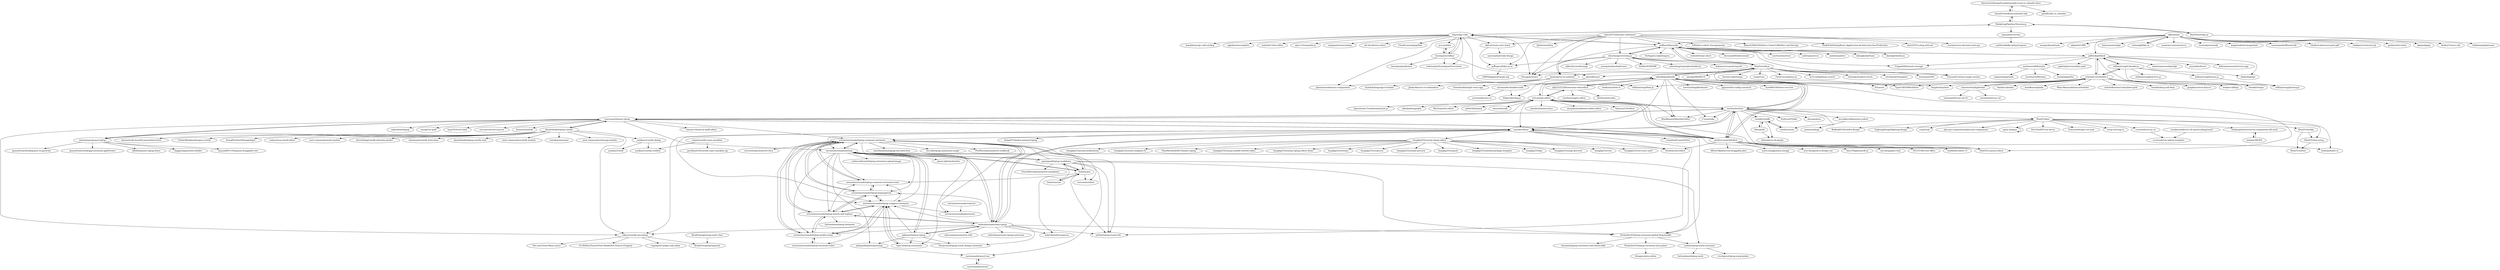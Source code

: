 digraph G {
"InteractionDesignFoundation/add-event-to-calendar-docs" -> "AnandChowdhary/calendar-link"
"InteractionDesignFoundation/add-event-to-calendar-docs" -> "jaredlt/add_to_calendar"
"xjh22222228/awesome-web-editor" -> "red-axe/am-editor"
"xjh22222228/awesome-web-editor" -> "editablejs/editable"
"xjh22222228/awesome-web-editor" -> "KieSun/web-infra" ["e"=1]
"xjh22222228/awesome-web-editor" -> "wowlusitong/re-editor" ["e"=1]
"AnandChowdhary/calendar-link" -> "InteractionDesignFoundation/add-event-to-calendar-docs"
"AnandChowdhary/calendar-link" -> "MarketingPipeline/Termino.js"
"iliyaZelenko/tiptap-vuetify" -> "iliyaZelenko/tiptap-vuetify-nuxt"
"iliyaZelenko/tiptap-vuetify" -> "donotebase/quasar-tiptap"
"iliyaZelenko/tiptap-vuetify" -> "yikoyu/vuetify-pro-tiptap"
"iliyaZelenko/tiptap-vuetify" -> "Leecason/element-tiptap"
"iliyaZelenko/tiptap-vuetify" -> "nuxt-community/vuetify-module" ["e"=1]
"iliyaZelenko/tiptap-vuetify" -> "vuetifyjs/awesome" ["e"=1]
"iliyaZelenko/tiptap-vuetify" -> "nuxt-community/sitemap-module" ["e"=1]
"iliyaZelenko/tiptap-vuetify" -> "yariksav/vuetify-dialog"
"iliyaZelenko/tiptap-vuetify" -> "koumoul-dev/vuetify-jsonschema-form" ["e"=1]
"iliyaZelenko/tiptap-vuetify" -> "ClickerMonkey/dayspan-vuetify" ["e"=1]
"iliyaZelenko/tiptap-vuetify" -> "SeregPie/VuetifyImageInput"
"iliyaZelenko/tiptap-vuetify" -> "unlayer/vue-email-editor" ["e"=1]
"iliyaZelenko/tiptap-vuetify" -> "nuxt-community/auth-module" ["e"=1]
"iliyaZelenko/tiptap-vuetify" -> "darrenfang/vuetify-datetime-picker"
"iliyaZelenko/tiptap-vuetify" -> "wotamann/vuetify-form-base" ["e"=1]
"yariksav/vuetify-dialog" -> "yariksav/vuedl"
"yariksav/vuetify-dialog" -> "yariksav/vuetify-confirm"
"eolant/vuetify-toast-snackbar" -> "jaredhan418/vuetify-toast-snackbar-ng"
"eolant/vuetify-toast-snackbar" -> "yariksav/vuetify-confirm"
"textbus/textbus" -> "red-axe/am-editor"
"textbus/textbus" -> "viewfly/viewfly"
"textbus/textbus" -> "textbus/xnote"
"textbus/textbus" -> "editablejs/editable"
"textbus/textbus" -> "Hufe921/canvas-editor" ["e"=1]
"textbus/textbus" -> "umodoc/editor"
"textbus/textbus" -> "aieditor-team/AiEditor"
"textbus/textbus" -> "WindRunnerMax/DocEditor" ["e"=1]
"textbus/textbus" -> "F-star/suika" ["e"=1]
"textbus/textbus" -> "leaferjs/leafer-ui" ["e"=1]
"textbus/textbus" -> "VisActor/VTable" ["e"=1]
"textbus/textbus" -> "we-miks/collaborative-editor"
"textbus/textbus" -> "alovajs/alova" ["e"=1]
"textbus/textbus" -> "Leecason/element-tiptap"
"textbus/textbus" -> "IDuxFE/idux"
"donotebase/quasar-tiptap" -> "quasarframework/app-extension-qpdfviewer" ["e"=1]
"donotebase/quasar-tiptap" -> "kfields/quasar-tiptap-demo"
"donotebase/quasar-tiptap" -> "baggachipz/q-form-builder" ["e"=1]
"donotebase/quasar-tiptap" -> "mayank091193/quasar-draggable-tree" ["e"=1]
"donotebase/quasar-tiptap" -> "quasarframework/quasar-ui-qactivity" ["e"=1]
"donotebase/quasar-tiptap" -> "Leecason/element-tiptap"
"Leecason/element-tiptap" -> "donotebase/quasar-tiptap"
"Leecason/element-tiptap" -> "yikoyu/vuetify-pro-tiptap"
"Leecason/element-tiptap" -> "sereneinserenade/tiptap-comment-extension"
"Leecason/element-tiptap" -> "ueberdosis/tiptap" ["e"=1]
"Leecason/element-tiptap" -> "umodoc/editor"
"Leecason/element-tiptap" -> "iliyaZelenko/tiptap-vuetify"
"Leecason/element-tiptap" -> "aieditor-team/AiEditor"
"Leecason/element-tiptap" -> "vueup/vue-quill" ["e"=1]
"Leecason/element-tiptap" -> "textbus/textbus"
"Leecason/element-tiptap" -> "hcg1023/vue3-dnd" ["e"=1]
"Leecason/element-tiptap" -> "sereneinserenade/notitap"
"Leecason/element-tiptap" -> "vue-macros/vue-macros" ["e"=1]
"Leecason/element-tiptap" -> "fantasticit/think" ["e"=1]
"Leecason/element-tiptap" -> "red-axe/am-editor"
"Leecason/element-tiptap" -> "surmon-china/vue-quill-editor" ["e"=1]
"we-miks/collaborative-editor" -> "primasio/daap"
"sosukesuzuki/vue-sfc-parser-playground" -> "x-extends/vxe-admin-template"
"aguingand/tiptap-markdown" -> "ProseMirror/prosemirror-markdown" ["e"=1]
"aguingand/tiptap-markdown" -> "syfxlin/tiptap-starter-kit"
"aguingand/tiptap-markdown" -> "NiclasDev63/tiptap-extension-global-drag-handle"
"aguingand/tiptap-markdown" -> "Doist/typist"
"aguingand/tiptap-markdown" -> "sereneinserenade/notitap"
"aguingand/tiptap-markdown" -> "naveennaidu/novel-vue"
"aguingand/tiptap-markdown" -> "aarkue/tiptap-math-extension"
"aguingand/tiptap-markdown" -> "sereneinserenade/tiptap-comment-extension"
"aguingand/tiptap-markdown" -> "ueberdosis/hocuspocus" ["e"=1]
"ueberdosis/awesome-tiptap" -> "sereneinserenade/tiptap-comment-extension"
"ueberdosis/awesome-tiptap" -> "sereneinserenade/tiptap-search-and-replace"
"ueberdosis/awesome-tiptap" -> "umodoc/editor"
"ueberdosis/awesome-tiptap" -> "sereneinserenade/tiptap-media-resize"
"ueberdosis/awesome-tiptap" -> "sereneinserenade/tiptap-snippets-extension"
"ueberdosis/awesome-tiptap" -> "sjdemartini/mui-tiptap"
"ueberdosis/awesome-tiptap" -> "sereneinserenade/tiptap-languagetool"
"ueberdosis/awesome-tiptap" -> "NiclasDev63/tiptap-extension-global-drag-handle"
"ueberdosis/awesome-tiptap" -> "syfxlin/tiptap-starter-kit"
"ueberdosis/awesome-tiptap" -> "sereneinserenade/notitap"
"ueberdosis/awesome-tiptap" -> "atlassian/prosemirror-utils" ["e"=1]
"ueberdosis/awesome-tiptap" -> "ueberdosis/hocuspocus" ["e"=1]
"ueberdosis/awesome-tiptap" -> "chenyuncai/tiptap-track-change-extension"
"ueberdosis/awesome-tiptap" -> "yikoyu/vuetify-pro-tiptap"
"ueberdosis/awesome-tiptap" -> "ueberdosis/create-tiptap-extension"
"IDuxFE/idux" -> "IDuxFE/weekly"
"IDuxFE/idux" -> "DevCloudFE/vue-devui" ["e"=1]
"IDuxFE/idux" -> "Tencent/tdesign-vue-next" ["e"=1]
"IDuxFE/idux" -> "vexip-ui/vexip-ui" ["e"=1]
"IDuxFE/idux" -> "x-extends/vxe-pc-ui"
"IDuxFE/idux" -> "IDuxFE/idux-setup"
"IDuxFE/idux" -> "WeBankFinTech/fes-design" ["e"=1]
"IDuxFE/idux" -> "FightingDesign/fighting-design" ["e"=1]
"IDuxFE/idux" -> "vuejs/repl" ["e"=1]
"IDuxFE/idux" -> "plus-pro-components/plus-pro-components" ["e"=1]
"IDuxFE/idux" -> "zouhangwithsweet/vue-components-lib-seed"
"IDuxFE/idux" -> "zgsm-ai/zgsm"
"red-axe/am-editor" -> "editablejs/editable"
"red-axe/am-editor" -> "textbus/textbus"
"red-axe/am-editor" -> "WindRunnerMax/DocEditor" ["e"=1]
"red-axe/am-editor" -> "xjh22222228/awesome-web-editor"
"red-axe/am-editor" -> "Hufe921/canvas-editor" ["e"=1]
"red-axe/am-editor" -> "zhaodeezhu/xioo-docs"
"red-axe/am-editor" -> "nicejade/markdown-online-editor" ["e"=1]
"red-axe/am-editor" -> "aieditor-team/AiEditor"
"red-axe/am-editor" -> "Vanessa219/vditor" ["e"=1]
"red-axe/am-editor" -> "Operational-Transformation/ot.js" ["e"=1]
"red-axe/am-editor" -> "alibaba/designable" ["e"=1]
"red-axe/am-editor" -> "WizTeam/wiz-editor" ["e"=1]
"red-axe/am-editor" -> "umodoc/editor"
"red-axe/am-editor" -> "pd4d10/hashmd" ["e"=1]
"red-axe/am-editor" -> "share/sharedb" ["e"=1]
"williamtroup/Calendar.js" -> "williamtroup/Journey.js"
"williamtroup/Calendar.js" -> "williamtroup/JsonTree.js"
"williamtroup/Calendar.js" -> "schedule-x/schedule-x"
"williamtroup/Calendar.js" -> "williamtroup/Syntax.js"
"williamtroup/Calendar.js" -> "pdfslick/pdfslick"
"williamtroup/Calendar.js" -> "dahlia/logtape" ["e"=1]
"akd-io/create-next-stack" -> "nauvalazhar/code-design" ["e"=1]
"akd-io/create-next-stack" -> "jofftiquez/faker-js-ui"
"zouhangwithsweet/vue-components-lib-seed" -> "jrainlau/MY-Kit"
"x-extends/vxe-pc-ui" -> "x-extends/vxe-admin-template"
"tbhuabi/di" -> "viewfly/viewfly"
"tbhuabi/di" -> "tbhuabi/vue-di-plugin"
"IDuxFE/weekly" -> "IDuxFE/idux-setup"
"IDuxFE/weekly" -> "IDuxFE/wetest"
"sereneinserenade/tiptap-comment-extension" -> "sereneinserenade/tiptap-comment-extension-react"
"sereneinserenade/tiptap-comment-extension" -> "sereneinserenade/tiptap-languagetool"
"sereneinserenade/tiptap-comment-extension" -> "sereneinserenade/tiptap-search-and-replace"
"sereneinserenade/tiptap-comment-extension" -> "sereneinserenade/tiptap-snippets-extension"
"sereneinserenade/tiptap-comment-extension" -> "ueberdosis/awesome-tiptap"
"sereneinserenade/tiptap-comment-extension" -> "sereneinserenade/tiptap-media-resize"
"sereneinserenade/tiptap-comment-extension" -> "sereneinserenade/notitap"
"sereneinserenade/tiptap-comment-extension" -> "sereneinserenade/placenoter"
"sereneinserenade/tiptap-comment-extension" -> "amirhhashemi/tiptap-text-direction"
"sereneinserenade/tiptap-comment-extension" -> "luccalb/tiptap-annotation-magic"
"sereneinserenade/tiptap-comment-extension" -> "PierBover/prosemirror-cookbook" ["e"=1]
"sereneinserenade/tiptap-comment-extension" -> "Doist/typist"
"sereneinserenade/tiptap-comment-extension" -> "curvenote/prosemirror-docx" ["e"=1]
"sereneinserenade/tiptap-comment-extension" -> "topo-io/tiptap-extensions"
"sereneinserenade/tiptap-comment-extension" -> "curvenote/editor" ["e"=1]
"sereneinserenade/tiptap-comment-extension-react" -> "sereneinserenade/tiptap-comment-extension"
"sereneinserenade/tiptap-comment-extension-react" -> "sereneinserenade/tiptap-languagetool"
"chinchang/screenlog.js" -> "BuilderIO/SSDiff"
"chinchang/screenlog.js" -> "chinchang/superplaceholder.js" ["e"=1]
"chinchang/screenlog.js" -> "HeyPuter/kv.js"
"chinchang/screenlog.js" -> "bahmutov/console-log-div"
"chinchang/screenlog.js" -> "puffinsoft/jscanify"
"chinchang/screenlog.js" -> "adleroliveira/dreamjs" ["e"=1]
"chinchang/screenlog.js" -> "hymhub/css-to-tailwind"
"chinchang/screenlog.js" -> "jofftiquez/faker-js-ui"
"chinchang/screenlog.js" -> "soorajshankar/logScreen" ["e"=1]
"jrainlau/MY-Kit" -> "zouhangwithsweet/vue-components-lib-seed"
"p-m-p/slider" -> "henripar/scrollbar"
"editablejs/editable" -> "red-axe/am-editor"
"editablejs/editable" -> "textbus/textbus"
"editablejs/editable" -> "Hufe921/canvas-editor" ["e"=1]
"editablejs/editable" -> "aieditor-team/AiEditor"
"editablejs/editable" -> "lewkamtao/lew-ui" ["e"=1]
"editablejs/editable" -> "toeverything/blocksuite" ["e"=1]
"editablejs/editable" -> "TypeCellOS/BlockNote" ["e"=1]
"editablejs/editable" -> "HeyPuter/kv.js"
"editablejs/editable" -> "f5/unovis" ["e"=1]
"editablejs/editable" -> "gajus/eslint-config-canonical" ["e"=1]
"editablejs/editable" -> "umodoc/editor"
"editablejs/editable" -> "xjh22222228/awesome-web-editor"
"editablejs/editable" -> "WindRunnerMax/DocEditor" ["e"=1]
"editablejs/editable" -> "F-star/suika" ["e"=1]
"editablejs/editable" -> "hawk86104/three-vue-tres" ["e"=1]
"tomosterlund/qalendar" -> "schedule-x/schedule-x"
"tomosterlund/qalendar" -> "antoniandre/vue-cal"
"tomosterlund/qalendar" -> "antoniandre/vue-cal-v4" ["e"=1]
"Doist/reactist" -> "Doist/typist"
"sereneinserenade/tiptap-search-and-replace" -> "sereneinserenade/tiptap-languagetool"
"sereneinserenade/tiptap-search-and-replace" -> "sereneinserenade/tiptap-snippets-extension"
"sereneinserenade/tiptap-search-and-replace" -> "sereneinserenade/tiptap-media-resize"
"sereneinserenade/tiptap-search-and-replace" -> "sereneinserenade/tiptap-comment-extension"
"sereneinserenade/tiptap-search-and-replace" -> "sereneinserenade/tiptap-comment-extension-react"
"sereneinserenade/tiptap-search-and-replace" -> "buttondown/tiptap-footnotes"
"sereneinserenade/tiptap-search-and-replace" -> "ueberdosis/awesome-tiptap"
"sereneinserenade/tiptap-extension-video" -> "sereneinserenade/tiptap-media-resize"
"sereneinserenade/tiptap-languagetool" -> "sereneinserenade/tiptap-snippets-extension"
"sereneinserenade/tiptap-languagetool" -> "sereneinserenade/tiptap-search-and-replace"
"sereneinserenade/tiptap-languagetool" -> "sereneinserenade/tiptap-comment-extension"
"sereneinserenade/tiptap-languagetool" -> "sereneinserenade/tiptap-comment-extension-react"
"sereneinserenade/vimirror" -> "sereneinserenade/placenoter"
"IDuxFE/idux-setup" -> "IDuxFE/wetest"
"MarketingPipeline/Termino.js" -> "HeyPuter/Oops.js"
"MarketingPipeline/Termino.js" -> "bitjson/qr-code"
"MarketingPipeline/Termino.js" -> "rajnandan1/termo"
"MarketingPipeline/Termino.js" -> "AnandChowdhary/calendar-link"
"yikoyu/vuetify-pro-tiptap" -> "BrodyYoung/springcloud"
"yikoyu/vuetify-pro-tiptap" -> "Yeti-xxx/Cloud-Music-move" ["e"=1]
"yikoyu/vuetify-pro-tiptap" -> "CLCK0622/TensorFlow-MobileNet-Starter-Program" ["e"=1]
"yikoyu/vuetify-pro-tiptap" -> "supanpanCn/npm-only-allow" ["e"=1]
"sereneinserenade/notitap" -> "sereneinserenade/tiptap-languagetool"
"sereneinserenade/notitap" -> "sereneinserenade/tiptap-comment-extension"
"sereneinserenade/notitap" -> "sereneinserenade/tiptap-media-resize"
"sereneinserenade/notitap" -> "sereneinserenade/tiptap-snippets-extension"
"sereneinserenade/notitap" -> "sereneinserenade/tiptap-comment-extension-react"
"sereneinserenade/notitap" -> "Doist/typist"
"sereneinserenade/notitap" -> "NiclasDev63/tiptap-extension-global-drag-handle"
"sereneinserenade/notitap" -> "pierre-lgb/slashwriter"
"sereneinserenade/notitap" -> "sjdemartini/mui-tiptap"
"sereneinserenade/notitap" -> "ueberdosis/awesome-tiptap"
"sereneinserenade/notitap" -> "syfxlin/tiptap-starter-kit"
"sereneinserenade/notitap" -> "johnpuddephatt/gutentap"
"sereneinserenade/notitap" -> "sereneinserenade/tiptap-search-and-replace"
"sereneinserenade/notitap" -> "aguingand/tiptap-markdown"
"sereneinserenade/notitap" -> "carlosvaldesweb/tiptap-extension-upload-image"
"sereneinserenade/tiptap-snippets-extension" -> "sereneinserenade/tiptap-media-resize"
"sereneinserenade/tiptap-snippets-extension" -> "sereneinserenade/tiptap-languagetool"
"sereneinserenade/tiptap-snippets-extension" -> "sereneinserenade/tiptap-search-and-replace"
"sereneinserenade/tiptap-snippets-extension" -> "sereneinserenade/placenoter"
"sereneinserenade/tiptap-snippets-extension" -> "topo-io/tiptap-extensions"
"sereneinserenade/tiptap-snippets-extension" -> "sereneinserenade/tiptap-extension-video"
"sereneinserenade/tiptap-snippets-extension" -> "sereneinserenade/tiptap-comment-extension-react"
"topo-io/tiptap-extensions" -> "sereneinserenade/tiptap-snippets-extension"
"Doist/typist" -> "Doist/reactist"
"Doist/typist" -> "sereneinserenade/notitap"
"Doist/typist" -> "sereneinserenade/tiptap-comment-extension"
"Doist/typist" -> "curvenote/editor" ["e"=1]
"Doist/typist" -> "aguingand/tiptap-markdown"
"Doist/typist" -> "syfxlin/tiptap-starter-kit"
"Doist/typist" -> "sereneinserenade/tiptap-comment-extension-react"
"sereneinserenade/tiptap-media-resize" -> "sereneinserenade/tiptap-snippets-extension"
"sereneinserenade/tiptap-media-resize" -> "sereneinserenade/tiptap-search-and-replace"
"sereneinserenade/tiptap-media-resize" -> "sereneinserenade/tiptap-extension-video"
"sereneinserenade/tiptap-media-resize" -> "sereneinserenade/tiptap-comment-extension"
"johnpuddephatt/gutentap" -> "naveennaidu/novel-vue"
"sjdemartini/mui-tiptap" -> "ueberdosis/awesome-tiptap"
"sjdemartini/mui-tiptap" -> "sereneinserenade/notitap"
"sjdemartini/mui-tiptap" -> "johnpuddephatt/gutentap"
"sjdemartini/mui-tiptap" -> "sereneinserenade/tiptap-snippets-extension"
"sjdemartini/mui-tiptap" -> "chenyuncai/tiptap-track-change-extension"
"sjdemartini/mui-tiptap" -> "topo-io/tiptap-extensions"
"henripar/scrollbar" -> "p-m-p/slider"
"henripar/scrollbar" -> "henripar/gradientos"
"henripar/scrollbar" -> "pheralb/toast"
"henripar/scrollbar" -> "rodenacker/FormSpamPrevention"
"henripar/scrollbar" -> "bitjson/qr-code"
"pdfslick/pdfslick" -> "dahlia/logtape" ["e"=1]
"pdfslick/pdfslick" -> "schedule-x/schedule-x"
"pdfslick/pdfslick" -> "daltonmenezes/electron-app" ["e"=1]
"pdfslick/pdfslick" -> "FrigadeHQ/remote-storage" ["e"=1]
"pdfslick/pdfslick" -> "puffinsoft/jscanify"
"pdfslick/pdfslick" -> "williamtroup/Calendar.js"
"pdfslick/pdfslick" -> "formkit/tempo" ["e"=1]
"pdfslick/pdfslick" -> "gabrielpetersson/fast-grid" ["e"=1]
"pdfslick/pdfslick" -> "martiserra99/formity"
"pdfslick/pdfslick" -> "sebastianwessel/quickjs" ["e"=1]
"pdfslick/pdfslick" -> "anaralabs/lector" ["e"=1]
"puffinsoft/jscanify" -> "Hexagon/croner" ["e"=1]
"puffinsoft/jscanify" -> "pdfslick/pdfslick"
"puffinsoft/jscanify" -> "FrigadeHQ/remote-storage" ["e"=1]
"puffinsoft/jscanify" -> "HeyPuter/kv.js"
"puffinsoft/jscanify" -> "bitjson/qr-code"
"puffinsoft/jscanify" -> "chinchang/screenlog.js"
"puffinsoft/jscanify" -> "usertour/usertour" ["e"=1]
"puffinsoft/jscanify" -> "xzitlou/jsontr.ee" ["e"=1]
"puffinsoft/jscanify" -> "mnfst/manifest" ["e"=1]
"puffinsoft/jscanify" -> "zhengkyl/qrframe" ["e"=1]
"puffinsoft/jscanify" -> "danielpetho/fancy" ["e"=1]
"puffinsoft/jscanify" -> "Etesam913/react-magic-motion" ["e"=1]
"puffinsoft/jscanify" -> "Pythagora-io/pythagora" ["e"=1]
"puffinsoft/jscanify" -> "ruilisi/fortune-sheet" ["e"=1]
"puffinsoft/jscanify" -> "DocumindHQ/documind" ["e"=1]
"schedule-x/schedule-x" -> "tomosterlund/qalendar"
"schedule-x/schedule-x" -> "pdfslick/pdfslick"
"schedule-x/schedule-x" -> "formkit/tempo" ["e"=1]
"schedule-x/schedule-x" -> "williamtroup/Calendar.js"
"schedule-x/schedule-x" -> "vkurko/calendar" ["e"=1]
"schedule-x/schedule-x" -> "tinyplex/tinybase" ["e"=1]
"schedule-x/schedule-x" -> "karolkozer/planby" ["e"=1]
"schedule-x/schedule-x" -> "williamtroup/Heat.js" ["e"=1]
"schedule-x/schedule-x" -> "Mina-Massoud/mina-scheduler" ["e"=1]
"schedule-x/schedule-x" -> "nick-keller/react-datasheet-grid" ["e"=1]
"schedule-x/schedule-x" -> "f5/unovis" ["e"=1]
"schedule-x/schedule-x" -> "formkit/drag-and-drop" ["e"=1]
"schedule-x/schedule-x" -> "graphieros/vue-data-ui" ["e"=1]
"schedule-x/schedule-x" -> "TypeCellOS/BlockNote" ["e"=1]
"schedule-x/schedule-x" -> "webpro-nl/knip" ["e"=1]
"hymhub/css-to-tailwind" -> "DoneDeal0/alright-react-app"
"hymhub/css-to-tailwind" -> "hymhub/language-translate"
"hymhub/css-to-tailwind" -> "phantomstudios/css-components"
"hymhub/css-to-tailwind" -> "Jackardios/css-to-tailwindcss"
"alan2207/awesome-codebases" -> "hymhub/css-to-tailwind"
"alan2207/awesome-codebases" -> "100xdevs-cohort-3/assignments" ["e"=1]
"alan2207/awesome-codebases" -> "Bharat2044/100xDevs-Cohort3-WebDev-and-Devops" ["e"=1]
"alan2207/awesome-codebases" -> "chinchang/screenlog.js"
"alan2207/awesome-codebases" -> "PacktPublishing/React-Application-Architecture-for-Production" ["e"=1]
"alan2207/awesome-codebases" -> "akd-io/create-next-stack"
"alan2207/awesome-codebases" -> "phantomstudios/css-components"
"alan2207/awesome-codebases" -> "puffinsoft/jscanify"
"alan2207/awesome-codebases" -> "jofftiquez/faker-js-ui"
"alan2207/awesome-codebases" -> "alan2207/e-shop-with-mf"
"alan2207/awesome-codebases" -> "reactpractice-dev/unit-tests-jsx"
"alan2207/awesome-codebases" -> "Hexagon/croner" ["e"=1]
"alan2207/awesome-codebases" -> "tjholm/multiboy"
"HeyPuter/kv.js" -> "Hexagon/croner" ["e"=1]
"HeyPuter/kv.js" -> "betwixt-labs/tempo" ["e"=1]
"HeyPuter/kv.js" -> "vinejs/vine" ["e"=1]
"HeyPuter/kv.js" -> "ChrisCavs/aimless.js" ["e"=1]
"HeyPuter/kv.js" -> "hymhub/css-to-tailwind"
"HeyPuter/kv.js" -> "chinchang/screenlog.js"
"HeyPuter/kv.js" -> "m31coding/fuzzy-search" ["e"=1]
"HeyPuter/kv.js" -> "editablejs/editable"
"HeyPuter/kv.js" -> "ehmicky/modern-errors" ["e"=1]
"HeyPuter/kv.js" -> "puffinsoft/jscanify"
"HeyPuter/kv.js" -> "retrohacker/template"
"HeyPuter/kv.js" -> "leeoniya/uDSV"
"HeyPuter/kv.js" -> "tinyplex/tinybase" ["e"=1]
"HeyPuter/kv.js" -> "amyday996/BLUE"
"HeyPuter/kv.js" -> "Etesam913/react-magic-motion" ["e"=1]
"naveennaidu/novel-vue" -> "naveennaidu/novuel"
"bitjson/qr-code" -> "MarketingPipeline/Termino.js"
"bitjson/qr-code" -> "p-m-p/slider"
"bitjson/qr-code" -> "kozakdenys/qr-code-styling" ["e"=1]
"bitjson/qr-code" -> "puffinsoft/jscanify"
"bitjson/qr-code" -> "algolia/autocomplete" ["e"=1]
"bitjson/qr-code" -> "henripar/scrollbar"
"bitjson/qr-code" -> "malerba118/scrollex" ["e"=1]
"bitjson/qr-code" -> "sjmc11/tourguide-js" ["e"=1]
"bitjson/qr-code" -> "magicpatterns/catalog" ["e"=1]
"bitjson/qr-code" -> "rodenacker/FormSpamPrevention"
"bitjson/qr-code" -> "siit-dev/better-select"
"bitjson/qr-code" -> "williamtroup/Heat.js" ["e"=1]
"bitjson/qr-code" -> "akd-io/create-next-stack"
"bitjson/qr-code" -> "Hexagon/croner" ["e"=1]
"bitjson/qr-code" -> "CloudCannon/pagefind" ["e"=1]
"naveennaidu/novuel" -> "naveennaidu/novel-vue"
"jofftiquez/faker-js-ui" -> "OSSPhilippines/ossph.org" ["e"=1]
"chenyuncai/tiptap-track-change-extension" -> "sereneinserenade/tiptap-snippets-extension"
"aarkue/tiptap-math-extension" -> "vtechguys/tiptap-emoji-picker"
"aarkue/tiptap-math-extension" -> "buttondown/tiptap-math"
"BrodyYoung/young-netty-chat" -> "BrodyYoung/springcloud"
"textbus/xnote" -> "viewfly/viewfly"
"viewfly/viewfly" -> "tbhuabi/di"
"viewfly/viewfly" -> "textbus/xnote"
"viewfly/viewfly" -> "tbhuabi/vue-di-plugin"
"umodoc/editor" -> "Cassielxd/CassieEditor" ["e"=1]
"umodoc/editor" -> "ueberdosis/awesome-tiptap"
"umodoc/editor" -> "Seedsa/echo-editor" ["e"=1]
"umodoc/editor" -> "hunghg255/reactjs-tiptap-editor"
"umodoc/editor" -> "Hufe921/canvas-editor" ["e"=1]
"umodoc/editor" -> "aieditor-team/AiEditor"
"umodoc/editor" -> "sereneinserenade/tiptap-comment-extension"
"umodoc/editor" -> "yikoyu/vuetify-pro-tiptap"
"umodoc/editor" -> "textbus/textbus"
"umodoc/editor" -> "NiclasDev63/tiptap-extension-global-drag-handle"
"umodoc/editor" -> "Aslam97/shadcn-minimal-tiptap" ["e"=1]
"umodoc/editor" -> "Leecason/element-tiptap"
"umodoc/editor" -> "sereneinserenade/tiptap-snippets-extension"
"umodoc/editor" -> "syfxlin/tiptap-starter-kit"
"umodoc/editor" -> "sereneinserenade/notitap"
"richardgill/llm-ui" -> "nlkitai/nlux"
"pheralb/toast" -> "xavimondev/hubdev.tools"
"pheralb/toast" -> "felipetodev/log.js"
"aieditor-team/AiEditor" -> "umodoc/editor"
"aieditor-team/AiEditor" -> "Hufe921/canvas-editor" ["e"=1]
"aieditor-team/AiEditor" -> "editablejs/editable"
"aieditor-team/AiEditor" -> "ant-design/pro-chat" ["e"=1]
"aieditor-team/AiEditor" -> "textbus/textbus"
"aieditor-team/AiEditor" -> "leaferjs/leafer-ui" ["e"=1]
"aieditor-team/AiEditor" -> "red-axe/am-editor"
"aieditor-team/AiEditor" -> "Leecason/element-tiptap"
"aieditor-team/AiEditor" -> "501351981/vue-office" ["e"=1]
"aieditor-team/AiEditor" -> "imzbf/md-editor-v3" ["e"=1]
"aieditor-team/AiEditor" -> "Alfred-Skyblue/vue-draggable-plus" ["e"=1]
"aieditor-team/AiEditor" -> "nutui-uniapp/nutui-uniapp" ["e"=1]
"aieditor-team/AiEditor" -> "arco-design/arco-design-vue" ["e"=1]
"aieditor-team/AiEditor" -> "Seedsa/echo-editor" ["e"=1]
"aieditor-team/AiEditor" -> "Auto-Plugin/autofit.js" ["e"=1]
"nlkitai/nlux" -> "richardgill/llm-ui"
"nlkitai/nlux" -> "assistant-ui/assistant-ui" ["e"=1]
"nlkitai/nlux" -> "ssoready/ssoready" ["e"=1]
"nlkitai/nlux" -> "pdfslick/pdfslick"
"nlkitai/nlux" -> "magnitudedev/magnitude" ["e"=1]
"nlkitai/nlux" -> "sauravpanda/BrowserAI" ["e"=1]
"nlkitai/nlux" -> "OnedocLabs/react-print-pdf" ["e"=1]
"nlkitai/nlux" -> "cfahlgren1/natural-sql" ["e"=1]
"nlkitai/nlux" -> "guidone/lets-form" ["e"=1]
"nlkitai/nlux" -> "dgmjs/dgmjs" ["e"=1]
"nlkitai/nlux" -> "puffinsoft/jscanify"
"nlkitai/nlux" -> "desko27/react-call" ["e"=1]
"nlkitai/nlux" -> "seatgeek/mailroom" ["e"=1]
"nlkitai/nlux" -> "abgulati/LARS" ["e"=1]
"nlkitai/nlux" -> "katanemo/archgw" ["e"=1]
"williamtroup/Syntax.js" -> "williamtroup/Journey.js"
"NiclasDev63/tiptap-extension-global-drag-handle" -> "NiclasDev63/tiptap-extension-auto-joiner"
"NiclasDev63/tiptap-extension-global-drag-handle" -> "aarkue/tiptap-math-extension"
"NiclasDev63/tiptap-extension-global-drag-handle" -> "timomeh/tiptap-extension-code-block-shiki"
"NiclasDev63/tiptap-extension-auto-joiner" -> "litingyes/note-editor"
"hunghg255/reactjs-tiptap-editor" -> "hunghg255/reactjs-tiptap-editor-demo"
"hunghg255/reactjs-tiptap-editor" -> "Seedsa/echo-editor" ["e"=1]
"hunghg255/reactjs-tiptap-editor" -> "hunghg255/resume"
"hunghg255/reactjs-tiptap-editor" -> "hunghg255/csvgtocss"
"hunghg255/reactjs-tiptap-editor" -> "hunghg255/iconify-preview"
"hunghg255/reactjs-tiptap-editor" -> "hunghg255/rspack"
"hunghg255/reactjs-tiptap-editor" -> "hunghg255/unbuild-package-template"
"hunghg255/reactjs-tiptap-editor" -> "hunghg255/hqr"
"hunghg255/reactjs-tiptap-editor" -> "hunghg255/surge-preview"
"hunghg255/reactjs-tiptap-editor" -> "hunghg255/ctun"
"hunghg255/reactjs-tiptap-editor" -> "hunghg255/vite-react-antd"
"hunghg255/reactjs-tiptap-editor" -> "hunghg255/action-notifications"
"hunghg255/reactjs-tiptap-editor" -> "hunghg255/create-template-fe"
"hunghg255/reactjs-tiptap-editor" -> "NiazMorshed2007/shadcn-tiptap" ["e"=1]
"hunghg255/reactjs-tiptap-editor" -> "hunghg255/reactjs-handle-refresh-token"
"martiserra99/formity" -> "martiserra99/expry"
"martiserra99/formity" -> "borabaloglu/9ui"
"martiserra99/formity" -> "pheralb/toast"
"martiserra99/formity" -> "raphaelsalaja/toldo" ["e"=1]
"rajnandan1/termo" -> "cashfree/kafka-delayed-queue"
"HeyPuter/Oops.js" -> "robbalian/pinkarrows"
"HeyPuter/Oops.js" -> "MarketingPipeline/Termino.js"
"xavimondev/hubdev.tools" -> "felipetodev/log.js"
"xavimondev/hubdev.tools" -> "xavimondev/seo-ai"
"zgsm-ai/zgsm" -> "zgsm-ai/zgsm"
"InteractionDesignFoundation/add-event-to-calendar-docs" ["l"="-11.454,-4.225"]
"AnandChowdhary/calendar-link" ["l"="-11.489,-4.249"]
"jaredlt/add_to_calendar" ["l"="-11.421,-4.208"]
"xjh22222228/awesome-web-editor" ["l"="-11.936,-4.056"]
"red-axe/am-editor" ["l"="-11.947,-4.008"]
"editablejs/editable" ["l"="-11.907,-4.031"]
"KieSun/web-infra" ["l"="-3.741,-31.938"]
"wowlusitong/re-editor" ["l"="-6.791,-28.108"]
"MarketingPipeline/Termino.js" ["l"="-11.527,-4.284"]
"iliyaZelenko/tiptap-vuetify" ["l"="-12.043,-3.996"]
"iliyaZelenko/tiptap-vuetify-nuxt" ["l"="-12.065,-4.02"]
"donotebase/quasar-tiptap" ["l"="-12.017,-3.977"]
"yikoyu/vuetify-pro-tiptap" ["l"="-12.004,-3.912"]
"Leecason/element-tiptap" ["l"="-11.975,-3.945"]
"nuxt-community/vuetify-module" ["l"="-9.619,-30.844"]
"vuetifyjs/awesome" ["l"="-7.773,-30.242"]
"nuxt-community/sitemap-module" ["l"="-9.573,-30.839"]
"yariksav/vuetify-dialog" ["l"="-12.107,-4.058"]
"koumoul-dev/vuetify-jsonschema-form" ["l"="-3.214,7.942"]
"ClickerMonkey/dayspan-vuetify" ["l"="-6.496,-32.633"]
"SeregPie/VuetifyImageInput" ["l"="-12.09,-4.01"]
"unlayer/vue-email-editor" ["l"="15.633,-9.442"]
"nuxt-community/auth-module" ["l"="-9.647,-30.811"]
"darrenfang/vuetify-datetime-picker" ["l"="-12.056,-4.047"]
"wotamann/vuetify-form-base" ["l"="-3.239,7.923"]
"yariksav/vuedl" ["l"="-12.116,-4.085"]
"yariksav/vuetify-confirm" ["l"="-12.151,-4.093"]
"eolant/vuetify-toast-snackbar" ["l"="-12.182,-4.117"]
"jaredhan418/vuetify-toast-snackbar-ng" ["l"="-12.202,-4.133"]
"textbus/textbus" ["l"="-11.981,-3.979"]
"viewfly/viewfly" ["l"="-12.045,-3.956"]
"textbus/xnote" ["l"="-12.024,-3.957"]
"Hufe921/canvas-editor" ["l"="-3.492,-33.127"]
"umodoc/editor" ["l"="-11.951,-3.915"]
"aieditor-team/AiEditor" ["l"="-11.936,-3.973"]
"WindRunnerMax/DocEditor" ["l"="-6.937,-34.661"]
"F-star/suika" ["l"="-3.361,-36.364"]
"leaferjs/leafer-ui" ["l"="-3.308,-36.357"]
"VisActor/VTable" ["l"="-3.647,-32.893"]
"we-miks/collaborative-editor" ["l"="-12.029,-3.936"]
"alovajs/alova" ["l"="-3.165,-35.646"]
"IDuxFE/idux" ["l"="-12.131,-3.962"]
"quasarframework/app-extension-qpdfviewer" ["l"="-8.003,-30.102"]
"kfields/quasar-tiptap-demo" ["l"="-12.051,-3.973"]
"baggachipz/q-form-builder" ["l"="-8.113,-30.065"]
"mayank091193/quasar-draggable-tree" ["l"="-8.18,-30.032"]
"quasarframework/quasar-ui-qactivity" ["l"="-8.051,-30.07"]
"sereneinserenade/tiptap-comment-extension" ["l"="-11.927,-3.87"]
"ueberdosis/tiptap" ["l"="-3.508,-29.709"]
"vueup/vue-quill" ["l"="-7.692,-30.249"]
"hcg1023/vue3-dnd" ["l"="-54.935,-13.792"]
"sereneinserenade/notitap" ["l"="-11.909,-3.857"]
"vue-macros/vue-macros" ["l"="-7.526,-30.354"]
"fantasticit/think" ["l"="2.842,-9.281"]
"surmon-china/vue-quill-editor" ["l"="-3.698,-33.207"]
"primasio/daap" ["l"="-12.051,-3.919"]
"sosukesuzuki/vue-sfc-parser-playground" ["l"="-12.229,-4.004"]
"x-extends/vxe-admin-template" ["l"="-12.208,-3.996"]
"aguingand/tiptap-markdown" ["l"="-11.873,-3.841"]
"ProseMirror/prosemirror-markdown" ["l"="-6.831,-28.431"]
"syfxlin/tiptap-starter-kit" ["l"="-11.905,-3.882"]
"NiclasDev63/tiptap-extension-global-drag-handle" ["l"="-11.899,-3.826"]
"Doist/typist" ["l"="-11.876,-3.871"]
"naveennaidu/novel-vue" ["l"="-11.828,-3.806"]
"aarkue/tiptap-math-extension" ["l"="-11.862,-3.791"]
"ueberdosis/hocuspocus" ["l"="-6.591,-28.34"]
"ueberdosis/awesome-tiptap" ["l"="-11.949,-3.864"]
"sereneinserenade/tiptap-search-and-replace" ["l"="-11.939,-3.833"]
"sereneinserenade/tiptap-media-resize" ["l"="-11.96,-3.844"]
"sereneinserenade/tiptap-snippets-extension" ["l"="-11.946,-3.843"]
"sjdemartini/mui-tiptap" ["l"="-11.922,-3.817"]
"sereneinserenade/tiptap-languagetool" ["l"="-11.929,-3.849"]
"atlassian/prosemirror-utils" ["l"="-6.832,-28.385"]
"chenyuncai/tiptap-track-change-extension" ["l"="-11.961,-3.809"]
"ueberdosis/create-tiptap-extension" ["l"="-11.983,-3.87"]
"IDuxFE/weekly" ["l"="-12.157,-3.945"]
"DevCloudFE/vue-devui" ["l"="9.33,-21.011"]
"Tencent/tdesign-vue-next" ["l"="-3.639,-32.664"]
"vexip-ui/vexip-ui" ["l"="-54.444,-12.742"]
"x-extends/vxe-pc-ui" ["l"="-12.181,-3.984"]
"IDuxFE/idux-setup" ["l"="-12.143,-3.938"]
"WeBankFinTech/fes-design" ["l"="-3.069,-35.563"]
"FightingDesign/fighting-design" ["l"="-3.212,-35.476"]
"vuejs/repl" ["l"="-7.426,-30.371"]
"plus-pro-components/plus-pro-components" ["l"="-3.215,-35.644"]
"zouhangwithsweet/vue-components-lib-seed" ["l"="-12.195,-3.939"]
"zgsm-ai/zgsm" ["l"="-12.15,-3.983"]
"zhaodeezhu/xioo-docs" ["l"="-11.98,-4.049"]
"nicejade/markdown-online-editor" ["l"="-3.406,-32.813"]
"Vanessa219/vditor" ["l"="-3.481,-32.841"]
"Operational-Transformation/ot.js" ["l"="-2.888,-29.49"]
"alibaba/designable" ["l"="-3.851,-32.785"]
"WizTeam/wiz-editor" ["l"="2.762,10.644"]
"pd4d10/hashmd" ["l"="-3.597,-32.835"]
"share/sharedb" ["l"="-3.108,-29.479"]
"williamtroup/Calendar.js" ["l"="-11.794,-4.421"]
"williamtroup/Journey.js" ["l"="-11.832,-4.434"]
"williamtroup/JsonTree.js" ["l"="-11.825,-4.468"]
"schedule-x/schedule-x" ["l"="-11.761,-4.444"]
"williamtroup/Syntax.js" ["l"="-11.837,-4.411"]
"pdfslick/pdfslick" ["l"="-11.749,-4.38"]
"dahlia/logtape" ["l"="-55.733,6.512"]
"akd-io/create-next-stack" ["l"="-11.651,-4.233"]
"nauvalazhar/code-design" ["l"="-12.319,-29.5"]
"jofftiquez/faker-js-ui" ["l"="-11.695,-4.201"]
"jrainlau/MY-Kit" ["l"="-12.225,-3.929"]
"tbhuabi/di" ["l"="-12.069,-3.952"]
"tbhuabi/vue-di-plugin" ["l"="-12.066,-3.938"]
"IDuxFE/wetest" ["l"="-12.158,-3.925"]
"sereneinserenade/tiptap-comment-extension-react" ["l"="-11.913,-3.843"]
"sereneinserenade/placenoter" ["l"="-11.98,-3.847"]
"amirhhashemi/tiptap-text-direction" ["l"="-11.892,-3.907"]
"luccalb/tiptap-annotation-magic" ["l"="-11.916,-3.902"]
"PierBover/prosemirror-cookbook" ["l"="-6.855,-28.366"]
"curvenote/prosemirror-docx" ["l"="-6.917,-28.359"]
"topo-io/tiptap-extensions" ["l"="-11.944,-3.816"]
"curvenote/editor" ["l"="-6.878,-28.366"]
"chinchang/screenlog.js" ["l"="-11.749,-4.202"]
"BuilderIO/SSDiff" ["l"="-11.717,-4.162"]
"chinchang/superplaceholder.js" ["l"="22.702,-27.31"]
"HeyPuter/kv.js" ["l"="-11.805,-4.164"]
"bahmutov/console-log-div" ["l"="-11.747,-4.162"]
"puffinsoft/jscanify" ["l"="-11.73,-4.271"]
"adleroliveira/dreamjs" ["l"="22.754,-26.9"]
"hymhub/css-to-tailwind" ["l"="-11.785,-4.223"]
"soorajshankar/logScreen" ["l"="3.972,12.94"]
"p-m-p/slider" ["l"="-11.58,-4.324"]
"henripar/scrollbar" ["l"="-11.601,-4.348"]
"lewkamtao/lew-ui" ["l"="2.807,-9.488"]
"toeverything/blocksuite" ["l"="-3.392,-29.852"]
"TypeCellOS/BlockNote" ["l"="-3.461,-29.857"]
"f5/unovis" ["l"="-12.843,-4.204"]
"gajus/eslint-config-canonical" ["l"="-12.647,-4.176"]
"hawk86104/three-vue-tres" ["l"="2.86,-9.501"]
"tomosterlund/qalendar" ["l"="-11.761,-4.49"]
"antoniandre/vue-cal" ["l"="-11.764,-4.531"]
"antoniandre/vue-cal-v4" ["l"="-6.564,-32.583"]
"Doist/reactist" ["l"="-11.835,-3.885"]
"buttondown/tiptap-footnotes" ["l"="-11.946,-3.779"]
"sereneinserenade/tiptap-extension-video" ["l"="-11.978,-3.826"]
"sereneinserenade/vimirror" ["l"="-12.009,-3.829"]
"HeyPuter/Oops.js" ["l"="-11.499,-4.319"]
"bitjson/qr-code" ["l"="-11.617,-4.291"]
"rajnandan1/termo" ["l"="-11.468,-4.291"]
"BrodyYoung/springcloud" ["l"="-12.049,-3.888"]
"Yeti-xxx/Cloud-Music-move" ["l"="-54.43,-12.416"]
"CLCK0622/TensorFlow-MobileNet-Starter-Program" ["l"="-54.379,-12.355"]
"supanpanCn/npm-only-allow" ["l"="-54.342,-12.388"]
"pierre-lgb/slashwriter" ["l"="-11.845,-3.849"]
"johnpuddephatt/gutentap" ["l"="-11.869,-3.812"]
"carlosvaldesweb/tiptap-extension-upload-image" ["l"="-11.893,-3.805"]
"henripar/gradientos" ["l"="-11.574,-4.372"]
"pheralb/toast" ["l"="-11.62,-4.411"]
"rodenacker/FormSpamPrevention" ["l"="-11.621,-4.325"]
"daltonmenezes/electron-app" ["l"="4.008,-20.626"]
"FrigadeHQ/remote-storage" ["l"="-3.475,-30.118"]
"formkit/tempo" ["l"="-3.912,-29.955"]
"gabrielpetersson/fast-grid" ["l"="-3.63,-30.124"]
"martiserra99/formity" ["l"="-11.676,-4.425"]
"sebastianwessel/quickjs" ["l"="-22.208,-42.292"]
"anaralabs/lector" ["l"="-2.954,-31.162"]
"Hexagon/croner" ["l"="-12.841,-4.161"]
"usertour/usertour" ["l"="16.419,-10.238"]
"xzitlou/jsontr.ee" ["l"="46.486,-0.858"]
"mnfst/manifest" ["l"="16.324,-10.281"]
"zhengkyl/qrframe" ["l"="16.42,-10.377"]
"danielpetho/fancy" ["l"="-3.64,-30.199"]
"Etesam913/react-magic-motion" ["l"="-3.508,-30.067"]
"Pythagora-io/pythagora" ["l"="40.783,0.425"]
"ruilisi/fortune-sheet" ["l"="-3.258,-29.692"]
"DocumindHQ/documind" ["l"="16.466,-10.38"]
"vkurko/calendar" ["l"="5.342,-31.76"]
"tinyplex/tinybase" ["l"="-6.399,-28.351"]
"karolkozer/planby" ["l"="-12.711,-4.125"]
"williamtroup/Heat.js" ["l"="46.64,-0.918"]
"Mina-Massoud/mina-scheduler" ["l"="-3.199,-31.234"]
"nick-keller/react-datasheet-grid" ["l"="-3.377,-29.794"]
"formkit/drag-and-drop" ["l"="-7.702,-30.453"]
"graphieros/vue-data-ui" ["l"="-7.682,-30.404"]
"webpro-nl/knip" ["l"="-4.158,-29.932"]
"DoneDeal0/alright-react-app" ["l"="-11.829,-4.249"]
"hymhub/language-translate" ["l"="-11.821,-4.22"]
"phantomstudios/css-components" ["l"="-11.754,-4.237"]
"Jackardios/css-to-tailwindcss" ["l"="-11.801,-4.26"]
"alan2207/awesome-codebases" ["l"="-11.712,-4.229"]
"100xdevs-cohort-3/assignments" ["l"="30.329,-25.164"]
"Bharat2044/100xDevs-Cohort3-WebDev-and-Devops" ["l"="30.325,-25.195"]
"PacktPublishing/React-Application-Architecture-for-Production" ["l"="4.544,-28.505"]
"alan2207/e-shop-with-mf" ["l"="-11.686,-4.229"]
"reactpractice-dev/unit-tests-jsx" ["l"="-11.676,-4.211"]
"tjholm/multiboy" ["l"="-11.683,-4.259"]
"betwixt-labs/tempo" ["l"="51.179,-0.6"]
"vinejs/vine" ["l"="-8.46,-31.39"]
"ChrisCavs/aimless.js" ["l"="46.578,-0.995"]
"m31coding/fuzzy-search" ["l"="46.516,-0.832"]
"ehmicky/modern-errors" ["l"="-12.718,-4.173"]
"retrohacker/template" ["l"="-11.787,-4.113"]
"leeoniya/uDSV" ["l"="-11.862,-4.174"]
"amyday996/BLUE" ["l"="-11.824,-4.14"]
"naveennaidu/novuel" ["l"="-11.804,-3.793"]
"kozakdenys/qr-code-styling" ["l"="-3.457,-33.726"]
"algolia/autocomplete" ["l"="44.304,-26.016"]
"malerba118/scrollex" ["l"="-3.713,-29.932"]
"sjmc11/tourguide-js" ["l"="-12.7,-4.194"]
"magicpatterns/catalog" ["l"="41.109,1.249"]
"siit-dev/better-select" ["l"="-11.59,-4.263"]
"CloudCannon/pagefind" ["l"="-3.942,-29.945"]
"OSSPhilippines/ossph.org" ["l"="-2.174,-34.525"]
"vtechguys/tiptap-emoji-picker" ["l"="-11.856,-3.764"]
"buttondown/tiptap-math" ["l"="-11.841,-3.767"]
"BrodyYoung/young-netty-chat" ["l"="-12.082,-3.875"]
"Cassielxd/CassieEditor" ["l"="-6.997,-28.387"]
"Seedsa/echo-editor" ["l"="-3.215,-31.3"]
"hunghg255/reactjs-tiptap-editor" ["l"="-12.055,-3.803"]
"Aslam97/shadcn-minimal-tiptap" ["l"="-3.154,-31.323"]
"richardgill/llm-ui" ["l"="-11.699,-4.36"]
"nlkitai/nlux" ["l"="-11.73,-4.338"]
"xavimondev/hubdev.tools" ["l"="-11.591,-4.437"]
"felipetodev/log.js" ["l"="-11.61,-4.437"]
"ant-design/pro-chat" ["l"="-4.068,-32.462"]
"501351981/vue-office" ["l"="-3.476,-33.056"]
"imzbf/md-editor-v3" ["l"="-3.484,-32.905"]
"Alfred-Skyblue/vue-draggable-plus" ["l"="-54.324,-12.767"]
"nutui-uniapp/nutui-uniapp" ["l"="-3.126,-35.723"]
"arco-design/arco-design-vue" ["l"="-3.648,-32.731"]
"Auto-Plugin/autofit.js" ["l"="-3.189,-35.654"]
"assistant-ui/assistant-ui" ["l"="41.044,0.22"]
"ssoready/ssoready" ["l"="3.763,12.914"]
"magnitudedev/magnitude" ["l"="41.431,0.095"]
"sauravpanda/BrowserAI" ["l"="41.541,0.166"]
"OnedocLabs/react-print-pdf" ["l"="-3.479,-30.032"]
"cfahlgren1/natural-sql" ["l"="3.887,12.949"]
"guidone/lets-form" ["l"="48.367,17.522"]
"dgmjs/dgmjs" ["l"="-3.285,-29.992"]
"desko27/react-call" ["l"="5.654,-39.945"]
"seatgeek/mailroom" ["l"="16.453,-10.358"]
"abgulati/LARS" ["l"="42.908,1.757"]
"katanemo/archgw" ["l"="41.205,0.36"]
"NiclasDev63/tiptap-extension-auto-joiner" ["l"="-11.886,-3.776"]
"timomeh/tiptap-extension-code-block-shiki" ["l"="-11.905,-3.781"]
"litingyes/note-editor" ["l"="-11.883,-3.75"]
"hunghg255/reactjs-tiptap-editor-demo" ["l"="-12.096,-3.785"]
"hunghg255/resume" ["l"="-12.07,-3.783"]
"hunghg255/csvgtocss" ["l"="-12.058,-3.781"]
"hunghg255/iconify-preview" ["l"="-12.075,-3.817"]
"hunghg255/rspack" ["l"="-12.045,-3.779"]
"hunghg255/unbuild-package-template" ["l"="-12.08,-3.803"]
"hunghg255/hqr" ["l"="-12.079,-3.792"]
"hunghg255/surge-preview" ["l"="-12.062,-3.826"]
"hunghg255/ctun" ["l"="-12.089,-3.81"]
"hunghg255/vite-react-antd" ["l"="-12.034,-3.788"]
"hunghg255/action-notifications" ["l"="-12.048,-3.765"]
"hunghg255/create-template-fe" ["l"="-12.063,-3.767"]
"NiazMorshed2007/shadcn-tiptap" ["l"="-3.107,-31.262"]
"hunghg255/reactjs-handle-refresh-token" ["l"="-12.08,-3.771"]
"martiserra99/expry" ["l"="-11.682,-4.448"]
"borabaloglu/9ui" ["l"="-11.659,-4.465"]
"raphaelsalaja/toldo" ["l"="-2.95,-31.228"]
"cashfree/kafka-delayed-queue" ["l"="-11.437,-4.297"]
"robbalian/pinkarrows" ["l"="-11.471,-4.348"]
"xavimondev/seo-ai" ["l"="-11.576,-4.455"]
}